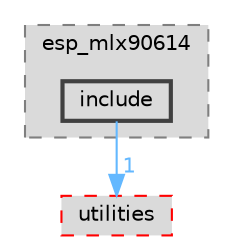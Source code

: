 digraph "components/peripherals/i2c/esp_mlx90614/include"
{
 // LATEX_PDF_SIZE
  bgcolor="transparent";
  edge [fontname=Helvetica,fontsize=10,labelfontname=Helvetica,labelfontsize=10];
  node [fontname=Helvetica,fontsize=10,shape=box,height=0.2,width=0.4];
  compound=true
  subgraph clusterdir_8ffb572770dced3506f8dd2cfed51672 {
    graph [ bgcolor="#dadada", pencolor="grey50", label="esp_mlx90614", fontname=Helvetica,fontsize=10 style="filled,dashed", URL="dir_8ffb572770dced3506f8dd2cfed51672.html",tooltip=""]
  dir_0d0dc0f6e2559cf7a1766d9856dad0d9 [label="include", fillcolor="#dadada", color="grey25", style="filled,bold", URL="dir_0d0dc0f6e2559cf7a1766d9856dad0d9.html",tooltip=""];
  }
  dir_59ed5374a4f6b52e0256717e78b786a3 [label="utilities", fillcolor="#dadada", color="red", style="filled,dashed", URL="dir_59ed5374a4f6b52e0256717e78b786a3.html",tooltip=""];
  dir_0d0dc0f6e2559cf7a1766d9856dad0d9->dir_59ed5374a4f6b52e0256717e78b786a3 [headlabel="1", labeldistance=1.5 headhref="dir_000057_000086.html" href="dir_000057_000086.html" color="steelblue1" fontcolor="steelblue1"];
}
